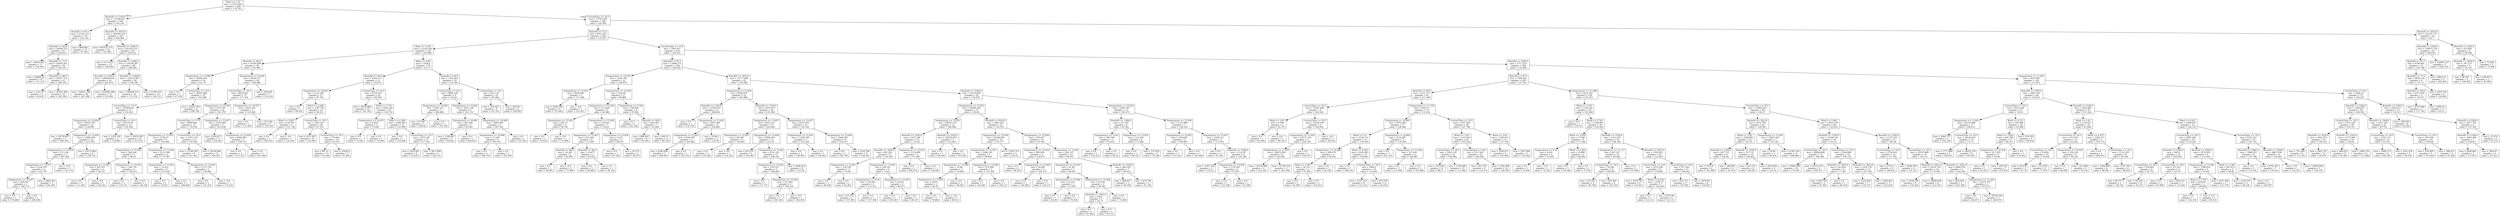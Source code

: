 digraph Tree {
node [shape=box] ;
0 [label="Wind <= 1.25\nmse = 57033.852\nsamples = 828\nvalue = 179.743"] ;
1 [label="RouteID <= 1550.0\nmse = 172508.451\nsamples = 184\nvalue = 310.216"] ;
0 -> 1 [labeldistance=2.5, labelangle=45, headlabel="True"] ;
2 [label="RouteID <= 87.5\nmse = 37161.553\nsamples = 79\nvalue = 232.134"] ;
1 -> 2 ;
3 [label="RouteID <= 60.0\nmse = 39248.723\nsamples = 67\nvalue = 258.055"] ;
2 -> 3 ;
4 [label="mse = 16634.445\nsamples = 17\nvalue = 154.569"] ;
3 -> 4 ;
5 [label="RouteID <= 72.5\nmse = 42058.341\nsamples = 50\nvalue = 293.241"] ;
3 -> 5 ;
6 [label="mse = 28468.24\nsamples = 25\nvalue = 317.123"] ;
5 -> 6 ;
7 [label="RouteID <= 80.0\nmse = 54507.723\nsamples = 25\nvalue = 269.359"] ;
5 -> 7 ;
8 [label="mse = 116.327\nsamples = 2\nvalue = 82.647"] ;
7 -> 8 ;
9 [label="mse = 55942.384\nsamples = 23\nvalue = 285.594"] ;
7 -> 9 ;
10 [label="mse = 809.682\nsamples = 12\nvalue = 87.403"] ;
2 -> 10 ;
11 [label="RouteID <= 3015.0\nmse = 266302.339\nsamples = 105\nvalue = 368.964"] ;
1 -> 11 ;
12 [label="mse = 643521.572\nsamples = 24\nvalue = 741.942"] ;
11 -> 12 ;
13 [label="RouteID <= 3030.0\nmse = 101102.253\nsamples = 81\nvalue = 258.452"] ;
11 -> 13 ;
14 [label="mse = 2173.031\nsamples = 13\nvalue = 100.842"] ;
13 -> 14 ;
15 [label="RouteID <= 3180.0\nmse = 114358.287\nsamples = 68\nvalue = 288.584"] ;
13 -> 15 ;
16 [label="RouteID <= 3105.0\nmse = 106606.934\nsamples = 42\nvalue = 263.474"] ;
15 -> 16 ;
17 [label="mse = 62612.198\nsamples = 30\nvalue = 267.286"] ;
16 -> 17 ;
18 [label="mse = 216466.588\nsamples = 12\nvalue = 253.942"] ;
16 -> 18 ;
19 [label="RouteID <= 3300.0\nmse = 124215.847\nsamples = 26\nvalue = 329.146"] ;
15 -> 19 ;
20 [label="mse = 188448.515\nsamples = 16\nvalue = 373.159"] ;
19 -> 20 ;
21 [label="mse = 13385.031\nsamples = 10\nvalue = 258.725"] ;
19 -> 21 ;
22 [label="CurrentTime <= 20.5\nmse = 17787.695\nsamples = 644\nvalue = 142.465"] ;
0 -> 22 [labeldistance=2.5, labelangle=-45, headlabel="False"] ;
23 [label="RouteID <= 72.5\nmse = 8971.623\nsamples = 620\nvalue = 135.527"] ;
22 -> 23 ;
24 [label="Wind <= 3.197\nmse = 12224.282\nsamples = 150\nvalue = 163.604"] ;
23 -> 24 ;
25 [label="RouteID <= 60.0\nmse = 16359.408\nsamples = 80\nvalue = 191.984"] ;
24 -> 25 ;
26 [label="Temperature <= 11.099\nmse = 24494.442\nsamples = 36\nvalue = 221.19"] ;
25 -> 26 ;
27 [label="mse = 0.0\nsamples = 1\nvalue = 67.228"] ;
26 -> 27 ;
28 [label="CurrentTime <= 19.5\nmse = 24497.668\nsamples = 35\nvalue = 225.589"] ;
26 -> 28 ;
29 [label="CurrentTime <= 13.0\nmse = 25598.634\nsamples = 31\nvalue = 216.402"] ;
28 -> 29 ;
30 [label="Temperature <= 15.656\nmse = 14934.795\nsamples = 16\nvalue = 236.087"] ;
29 -> 30 ;
31 [label="mse = 18176.607\nsamples = 2\nvalue = 296.238"] ;
30 -> 31 ;
32 [label="Temperature <= 15.659\nmse = 13880.959\nsamples = 14\nvalue = 227.493"] ;
30 -> 32 ;
33 [label="Temperature <= 15.658\nmse = 3713.56\nsamples = 5\nvalue = 207.264"] ;
32 -> 33 ;
34 [label="Temperature <= 15.657\nmse = 2536.051\nsamples = 4\nvalue = 227.787"] ;
33 -> 34 ;
35 [label="Temperature <= 15.657\nmse = 209.819\nsamples = 2\nvalue = 194.173"] ;
34 -> 35 ;
36 [label="mse = 0.0\nsamples = 1\nvalue = 179.688"] ;
35 -> 36 ;
37 [label="mse = 0.0\nsamples = 1\nvalue = 208.658"] ;
35 -> 37 ;
38 [label="mse = 2602.452\nsamples = 2\nvalue = 261.401"] ;
34 -> 38 ;
39 [label="mse = -0.0\nsamples = 1\nvalue = 125.174"] ;
33 -> 39 ;
40 [label="mse = 19175.862\nsamples = 9\nvalue = 238.732"] ;
32 -> 40 ;
41 [label="CurrentTime <= 18.5\nmse = 36119.18\nsamples = 15\nvalue = 195.404"] ;
29 -> 41 ;
42 [label="mse = 1203.158\nsamples = 5\nvalue = 130.863"] ;
41 -> 42 ;
43 [label="mse = 50452.997\nsamples = 10\nvalue = 227.675"] ;
41 -> 43 ;
44 [label="mse = 10241.563\nsamples = 4\nvalue = 296.789"] ;
28 -> 44 ;
45 [label="Temperature <= 15.659\nmse = 8434.572\nsamples = 44\nvalue = 168.088"] ;
25 -> 45 ;
46 [label="CurrentTime <= 19.5\nmse = 8918.921\nsamples = 37\nvalue = 177.334"] ;
45 -> 46 ;
47 [label="Temperature <= 15.656\nmse = 9173.38\nsamples = 32\nvalue = 185.379"] ;
46 -> 47 ;
48 [label="CurrentTime <= 13.0\nmse = 9909.893\nsamples = 27\nvalue = 178.238"] ;
47 -> 48 ;
49 [label="Temperature <= 15.653\nmse = 2728.27\nsamples = 8\nvalue = 136.908"] ;
48 -> 49 ;
50 [label="Temperature <= 15.652\nmse = 364.026\nsamples = 4\nvalue = 98.43"] ;
49 -> 50 ;
51 [label="Temperature <= 15.651\nmse = 447.957\nsamples = 2\nvalue = 90.327"] ;
50 -> 51 ;
52 [label="mse = 0.0\nsamples = 1\nvalue = 111.492"] ;
51 -> 52 ;
53 [label="mse = -0.0\nsamples = 1\nvalue = 69.162"] ;
51 -> 53 ;
54 [label="Temperature <= 15.652\nmse = 148.776\nsamples = 2\nvalue = 106.533"] ;
50 -> 54 ;
55 [label="mse = 0.0\nsamples = 1\nvalue = 118.731"] ;
54 -> 55 ;
56 [label="mse = 0.0\nsamples = 1\nvalue = 94.336"] ;
54 -> 56 ;
57 [label="Temperature <= 15.654\nmse = 2131.386\nsamples = 4\nvalue = 175.387"] ;
49 -> 57 ;
58 [label="Temperature <= 15.653\nmse = 33.422\nsamples = 2\nvalue = 213.829"] ;
57 -> 58 ;
59 [label="mse = 0.0\nsamples = 1\nvalue = 219.61"] ;
58 -> 59 ;
60 [label="mse = 0.0\nsamples = 1\nvalue = 208.048"] ;
58 -> 60 ;
61 [label="Temperature <= 15.655\nmse = 1273.718\nsamples = 2\nvalue = 136.944"] ;
57 -> 61 ;
62 [label="mse = 0.0\nsamples = 1\nvalue = 101.255"] ;
61 -> 62 ;
63 [label="mse = -0.0\nsamples = 1\nvalue = 172.633"] ;
61 -> 63 ;
64 [label="CurrentTime <= 18.5\nmse = 11911.671\nsamples = 19\nvalue = 195.641"] ;
48 -> 64 ;
65 [label="mse = 13790.581\nsamples = 8\nvalue = 211.362"] ;
64 -> 65 ;
66 [label="mse = 10234.699\nsamples = 11\nvalue = 184.207"] ;
64 -> 66 ;
67 [label="Temperature <= 15.657\nmse = 3434.066\nsamples = 5\nvalue = 223.938"] ;
47 -> 67 ;
68 [label="mse = 654.817\nsamples = 3\nvalue = 252.98"] ;
67 -> 68 ;
69 [label="Temperature <= 15.658\nmse = 4440.087\nsamples = 2\nvalue = 180.375"] ;
67 -> 69 ;
70 [label="mse = 0.0\nsamples = 1\nvalue = 113.741"] ;
69 -> 70 ;
71 [label="mse = 0.0\nsamples = 1\nvalue = 247.009"] ;
69 -> 71 ;
72 [label="Temperature <= 10.977\nmse = 4225.363\nsamples = 5\nvalue = 125.848"] ;
46 -> 72 ;
73 [label="mse = 0.0\nsamples = 1\nvalue = 111.008"] ;
72 -> 73 ;
74 [label="mse = 5212.88\nsamples = 4\nvalue = 129.558"] ;
72 -> 74 ;
75 [label="mse = 3034.09\nsamples = 7\nvalue = 119.216"] ;
45 -> 75 ;
76 [label="Wind <= 4.85\nmse = 5526.0\nsamples = 70\nvalue = 131.17"] ;
24 -> 76 ;
77 [label="RouteID <= 60.0\nmse = 4544.137\nsamples = 51\nvalue = 122.071"] ;
76 -> 77 ;
78 [label="Temperature <= 10.823\nmse = 1351.002\nsamples = 27\nvalue = 97.783"] ;
77 -> 78 ;
79 [label="mse = 0.0\nsamples = 1\nvalue = 60.618"] ;
78 -> 79 ;
80 [label="Wind <= 4.268\nmse = 1347.795\nsamples = 26\nvalue = 99.212"] ;
78 -> 80 ;
81 [label="Wind <= 3.855\nmse = 156.702\nsamples = 2\nvalue = 121.738"] ;
80 -> 81 ;
82 [label="mse = 0.0\nsamples = 1\nvalue = 109.219"] ;
81 -> 82 ;
83 [label="mse = -0.0\nsamples = 1\nvalue = 134.256"] ;
81 -> 83 ;
84 [label="CurrentTime <= 18.5\nmse = 1401.247\nsamples = 24\nvalue = 97.335"] ;
80 -> 84 ;
85 [label="mse = 2211.907\nsamples = 10\nvalue = 103.859"] ;
84 -> 85 ;
86 [label="CurrentTime <= 19.5\nmse = 770.092\nsamples = 14\nvalue = 92.675"] ;
84 -> 86 ;
87 [label="mse = 901.51\nsamples = 11\nvalue = 91.364"] ;
86 -> 87 ;
88 [label="mse = 258.812\nsamples = 3\nvalue = 97.483"] ;
86 -> 88 ;
89 [label="CurrentTime <= 18.5\nmse = 6726.162\nsamples = 24\nvalue = 149.395"] ;
77 -> 89 ;
90 [label="mse = 9539.088\nsamples = 10\nvalue = 192.345"] ;
89 -> 90 ;
91 [label="Wind <= 3.721\nmse = 2458.126\nsamples = 14\nvalue = 118.716"] ;
89 -> 91 ;
92 [label="Temperature <= 10.675\nmse = 0.959\nsamples = 2\nvalue = 75.024"] ;
91 -> 92 ;
93 [label="mse = 0.0\nsamples = 1\nvalue = 74.045"] ;
92 -> 93 ;
94 [label="mse = 0.0\nsamples = 1\nvalue = 76.004"] ;
92 -> 94 ;
95 [label="Wind <= 4.268\nmse = 2496.462\nsamples = 12\nvalue = 125.998"] ;
91 -> 95 ;
96 [label="mse = 0.0\nsamples = 1\nvalue = 218.469"] ;
95 -> 96 ;
97 [label="CurrentTime <= 19.5\nmse = 1875.397\nsamples = 11\nvalue = 117.592"] ;
95 -> 97 ;
98 [label="mse = 1422.941\nsamples = 8\nvalue = 114.915"] ;
97 -> 98 ;
99 [label="mse = 3011.868\nsamples = 3\nvalue = 124.731"] ;
97 -> 99 ;
100 [label="RouteID <= 60.0\nmse = 7342.691\nsamples = 19\nvalue = 155.595"] ;
76 -> 100 ;
101 [label="CurrentTime <= 19.5\nmse = 8984.166\nsamples = 9\nvalue = 210.81"] ;
100 -> 101 ;
102 [label="Temperature <= 10.905\nmse = 3087.211\nsamples = 3\nvalue = 269.808"] ;
101 -> 102 ;
103 [label="mse = 41.547\nsamples = 2\nvalue = 308.92"] ;
102 -> 103 ;
104 [label="mse = 0.0\nsamples = 1\nvalue = 191.583"] ;
102 -> 104 ;
105 [label="Temperature <= 10.902\nmse = 9322.128\nsamples = 6\nvalue = 181.312"] ;
101 -> 105 ;
106 [label="Temperature <= 10.901\nmse = 867.946\nsamples = 3\nvalue = 95.061"] ;
105 -> 106 ;
107 [label="mse = 1248.967\nsamples = 2\nvalue = 99.262"] ;
106 -> 107 ;
108 [label="mse = 0.0\nsamples = 1\nvalue = 86.658"] ;
106 -> 108 ;
109 [label="Temperature <= 10.909\nmse = 2897.903\nsamples = 3\nvalue = 267.562"] ;
105 -> 109 ;
110 [label="Temperature <= 10.906\nmse = 17.248\nsamples = 2\nvalue = 305.552"] ;
109 -> 110 ;
111 [label="mse = 0.0\nsamples = 1\nvalue = 309.705"] ;
110 -> 111 ;
112 [label="mse = 0.0\nsamples = 1\nvalue = 301.399"] ;
110 -> 112 ;
113 [label="mse = 0.0\nsamples = 1\nvalue = 191.583"] ;
109 -> 113 ;
114 [label="CurrentTime <= 19.5\nmse = 652.118\nsamples = 10\nvalue = 105.902"] ;
100 -> 114 ;
115 [label="mse = 554.503\nsamples = 4\nvalue = 101.241"] ;
114 -> 115 ;
116 [label="mse = 693.06\nsamples = 6\nvalue = 109.009"] ;
114 -> 116 ;
117 [label="CurrentTime <= 13.0\nmse = 7601.657\nsamples = 470\nvalue = 126.567"] ;
23 -> 117 ;
118 [label="RouteID <= 87.5\nmse = 13608.275\nsamples = 104\nvalue = 148.629"] ;
117 -> 118 ;
119 [label="Temperature <= 15.653\nmse = 3526.769\nsamples = 22\nvalue = 108.974"] ;
118 -> 119 ;
120 [label="Temperature <= 15.651\nmse = 8264.843\nsamples = 5\nvalue = 173.589"] ;
119 -> 120 ;
121 [label="mse = 8346.106\nsamples = 4\nvalue = 153.664"] ;
120 -> 121 ;
122 [label="mse = -0.0\nsamples = 1\nvalue = 253.287"] ;
120 -> 122 ;
123 [label="Temperature <= 15.659\nmse = 544.09\nsamples = 17\nvalue = 89.969"] ;
119 -> 123 ;
124 [label="Temperature <= 15.656\nmse = 213.828\nsamples = 9\nvalue = 82.986"] ;
123 -> 124 ;
125 [label="Temperature <= 15.654\nmse = 328.73\nsamples = 2\nvalue = 94.765"] ;
124 -> 125 ;
126 [label="mse = 0.0\nsamples = 1\nvalue = 76.634"] ;
125 -> 126 ;
127 [label="mse = -0.0\nsamples = 1\nvalue = 112.896"] ;
125 -> 127 ;
128 [label="Temperature <= 15.658\nmse = 130.033\nsamples = 7\nvalue = 79.621"] ;
124 -> 128 ;
129 [label="Temperature <= 15.657\nmse = 124.364\nsamples = 4\nvalue = 73.309"] ;
128 -> 129 ;
130 [label="RouteID <= 80.0\nmse = 50.363\nsamples = 2\nvalue = 82.996"] ;
129 -> 130 ;
131 [label="mse = 0.0\nsamples = 1\nvalue = 90.093"] ;
130 -> 131 ;
132 [label="mse = -0.0\nsamples = 1\nvalue = 75.899"] ;
130 -> 132 ;
133 [label="RouteID <= 80.0\nmse = 10.677\nsamples = 2\nvalue = 63.621"] ;
129 -> 133 ;
134 [label="mse = 0.0\nsamples = 1\nvalue = 66.889"] ;
133 -> 134 ;
135 [label="mse = 0.0\nsamples = 1\nvalue = 60.354"] ;
133 -> 135 ;
136 [label="Temperature <= 15.659\nmse = 13.63\nsamples = 3\nvalue = 88.037"] ;
128 -> 136 ;
137 [label="mse = 0.0\nsamples = 1\nvalue = 87.562"] ;
136 -> 137 ;
138 [label="mse = 20.275\nsamples = 2\nvalue = 88.275"] ;
136 -> 138 ;
139 [label="Temperature <= 15.66\nmse = 799.056\nsamples = 8\nvalue = 97.826"] ;
123 -> 139 ;
140 [label="mse = 0.0\nsamples = 1\nvalue = 141.348"] ;
139 -> 140 ;
141 [label="RouteID <= 80.0\nmse = 603.943\nsamples = 7\nvalue = 91.608"] ;
139 -> 141 ;
142 [label="mse = 688.442\nsamples = 4\nvalue = 92.395"] ;
141 -> 142 ;
143 [label="mse = 489.35\nsamples = 3\nvalue = 90.559"] ;
141 -> 143 ;
144 [label="RouteID <= 3015.0\nmse = 15777.988\nsamples = 82\nvalue = 159.268"] ;
118 -> 144 ;
145 [label="Temperature <= 15.654\nmse = 8928.974\nsamples = 32\nvalue = 203.469"] ;
144 -> 145 ;
146 [label="RouteID <= 1550.0\nmse = 12740.014\nsamples = 6\nvalue = 298.694"] ;
145 -> 146 ;
147 [label="mse = 0.0\nsamples = 1\nvalue = 518.738"] ;
146 -> 147 ;
148 [label="Temperature <= 15.653\nmse = 3667.364\nsamples = 5\nvalue = 254.685"] ;
146 -> 148 ;
149 [label="Temperature <= 15.651\nmse = 4109.297\nsamples = 3\nvalue = 265.862"] ;
148 -> 149 ;
150 [label="mse = 6160.446\nsamples = 2\nvalue = 266.943"] ;
149 -> 150 ;
151 [label="mse = 0.0\nsamples = 1\nvalue = 263.702"] ;
149 -> 151 ;
152 [label="mse = 2536.0\nsamples = 2\nvalue = 237.92"] ;
148 -> 152 ;
153 [label="RouteID <= 1550.0\nmse = 5474.019\nsamples = 26\nvalue = 181.494"] ;
145 -> 153 ;
154 [label="Temperature <= 15.657\nmse = 3853.211\nsamples = 15\nvalue = 203.046"] ;
153 -> 154 ;
155 [label="Temperature <= 15.657\nmse = 89.395\nsamples = 2\nvalue = 143.807"] ;
154 -> 155 ;
156 [label="mse = 0.0\nsamples = 1\nvalue = 153.262"] ;
155 -> 156 ;
157 [label="mse = -0.0\nsamples = 1\nvalue = 134.352"] ;
155 -> 157 ;
158 [label="Temperature <= 15.658\nmse = 3809.305\nsamples = 13\nvalue = 212.16"] ;
154 -> 158 ;
159 [label="mse = 615.533\nsamples = 2\nvalue = 245.487"] ;
158 -> 159 ;
160 [label="Temperature <= 15.66\nmse = 4151.332\nsamples = 11\nvalue = 206.101"] ;
158 -> 160 ;
161 [label="Temperature <= 15.659\nmse = 195.107\nsamples = 3\nvalue = 186.689"] ;
160 -> 161 ;
162 [label="mse = 0.0\nsamples = 1\nvalue = 171.777"] ;
161 -> 162 ;
163 [label="Temperature <= 15.659\nmse = 125.882\nsamples = 2\nvalue = 194.145"] ;
161 -> 163 ;
164 [label="mse = 0.0\nsamples = 1\nvalue = 205.365"] ;
163 -> 164 ;
165 [label="mse = -0.0\nsamples = 1\nvalue = 182.925"] ;
163 -> 165 ;
166 [label="mse = 5440.619\nsamples = 8\nvalue = 213.38"] ;
160 -> 166 ;
167 [label="Temperature <= 15.657\nmse = 6187.029\nsamples = 11\nvalue = 152.104"] ;
153 -> 167 ;
168 [label="Temperature <= 15.655\nmse = 11285.491\nsamples = 2\nvalue = 233.228"] ;
167 -> 168 ;
169 [label="mse = 0.0\nsamples = 1\nvalue = 126.995"] ;
168 -> 169 ;
170 [label="mse = 0.0\nsamples = 1\nvalue = 339.461"] ;
168 -> 170 ;
171 [label="Temperature <= 15.659\nmse = 3266.582\nsamples = 9\nvalue = 134.077"] ;
167 -> 171 ;
172 [label="mse = 0.0\nsamples = 1\nvalue = 100.759"] ;
171 -> 172 ;
173 [label="mse = 3518.799\nsamples = 8\nvalue = 138.241"] ;
171 -> 173 ;
174 [label="RouteID <= 3180.0\nmse = 18110.699\nsamples = 50\nvalue = 130.979"] ;
144 -> 174 ;
175 [label="Temperature <= 15.653\nmse = 23496.259\nsamples = 37\nvalue = 139.94"] ;
174 -> 175 ;
176 [label="Temperature <= 15.653\nmse = 58023.272\nsamples = 12\nvalue = 184.984"] ;
175 -> 176 ;
177 [label="RouteID <= 3105.0\nmse = 1437.256\nsamples = 10\nvalue = 115.39"] ;
176 -> 177 ;
178 [label="RouteID <= 3030.0\nmse = 491.932\nsamples = 8\nvalue = 101.065"] ;
177 -> 178 ;
179 [label="Temperature <= 15.651\nmse = 139.195\nsamples = 2\nvalue = 74.26"] ;
178 -> 179 ;
180 [label="mse = 0.0\nsamples = 1\nvalue = 86.058"] ;
179 -> 180 ;
181 [label="mse = 0.0\nsamples = 1\nvalue = 62.462"] ;
179 -> 181 ;
182 [label="Temperature <= 15.652\nmse = 290.161\nsamples = 6\nvalue = 110.0"] ;
178 -> 182 ;
183 [label="Temperature <= 15.65\nmse = 338.801\nsamples = 4\nvalue = 115.212"] ;
182 -> 183 ;
184 [label="mse = 237.472\nsamples = 3\nvalue = 107.893"] ;
183 -> 184 ;
185 [label="mse = 0.0\nsamples = 1\nvalue = 137.168"] ;
183 -> 185 ;
186 [label="Temperature <= 15.652\nmse = 29.921\nsamples = 2\nvalue = 99.577"] ;
182 -> 186 ;
187 [label="mse = 0.0\nsamples = 1\nvalue = 105.047"] ;
186 -> 187 ;
188 [label="mse = 0.0\nsamples = 1\nvalue = 94.107"] ;
186 -> 188 ;
189 [label="Temperature <= 15.652\nmse = 1114.808\nsamples = 2\nvalue = 172.687"] ;
177 -> 189 ;
190 [label="mse = 0.0\nsamples = 1\nvalue = 206.076"] ;
189 -> 190 ;
191 [label="mse = 0.0\nsamples = 1\nvalue = 139.298"] ;
189 -> 191 ;
192 [label="RouteID <= 3105.0\nmse = 195652.812\nsamples = 2\nvalue = 532.955"] ;
176 -> 192 ;
193 [label="mse = 0.0\nsamples = 1\nvalue = 90.628"] ;
192 -> 193 ;
194 [label="mse = 0.0\nsamples = 1\nvalue = 975.281"] ;
192 -> 194 ;
195 [label="RouteID <= 3030.0\nmse = 5481.914\nsamples = 25\nvalue = 118.319"] ;
175 -> 195 ;
196 [label="Temperature <= 15.659\nmse = 10248.005\nsamples = 10\nvalue = 155.177"] ;
195 -> 196 ;
197 [label="Temperature <= 15.657\nmse = 1096.185\nsamples = 5\nvalue = 99.804"] ;
196 -> 197 ;
198 [label="Temperature <= 15.656\nmse = 76.48\nsamples = 3\nvalue = 78.804"] ;
197 -> 198 ;
199 [label="Temperature <= 15.655\nmse = 28.65\nsamples = 2\nvalue = 84.16"] ;
198 -> 199 ;
200 [label="mse = 0.0\nsamples = 1\nvalue = 78.808"] ;
199 -> 200 ;
201 [label="mse = -0.0\nsamples = 1\nvalue = 89.513"] ;
199 -> 201 ;
202 [label="mse = -0.0\nsamples = 1\nvalue = 68.091"] ;
198 -> 202 ;
203 [label="Temperature <= 15.658\nmse = 972.009\nsamples = 2\nvalue = 131.304"] ;
197 -> 203 ;
204 [label="mse = 0.0\nsamples = 1\nvalue = 162.481"] ;
203 -> 204 ;
205 [label="mse = 0.0\nsamples = 1\nvalue = 100.127"] ;
203 -> 205 ;
206 [label="mse = 13267.471\nsamples = 5\nvalue = 210.55"] ;
196 -> 206 ;
207 [label="Temperature <= 15.656\nmse = 795.027\nsamples = 15\nvalue = 93.746"] ;
195 -> 207 ;
208 [label="Temperature <= 15.654\nmse = 485.956\nsamples = 3\nvalue = 129.071"] ;
207 -> 208 ;
209 [label="mse = 0.0\nsamples = 1\nvalue = 98.459"] ;
208 -> 209 ;
210 [label="Temperature <= 15.655\nmse = 26.081\nsamples = 2\nvalue = 144.378"] ;
208 -> 210 ;
211 [label="mse = 0.0\nsamples = 1\nvalue = 149.485"] ;
210 -> 211 ;
212 [label="mse = -0.0\nsamples = 1\nvalue = 139.271"] ;
210 -> 212 ;
213 [label="Temperature <= 15.66\nmse = 482.337\nsamples = 12\nvalue = 84.915"] ;
207 -> 213 ;
214 [label="Temperature <= 15.657\nmse = 41.88\nsamples = 5\nvalue = 68.831"] ;
213 -> 214 ;
215 [label="Temperature <= 15.656\nmse = 42.423\nsamples = 2\nvalue = 72.503"] ;
214 -> 215 ;
216 [label="mse = 0.0\nsamples = 1\nvalue = 65.99"] ;
215 -> 216 ;
217 [label="mse = 0.0\nsamples = 1\nvalue = 79.016"] ;
215 -> 217 ;
218 [label="Temperature <= 15.658\nmse = 26.536\nsamples = 3\nvalue = 66.383"] ;
214 -> 218 ;
219 [label="RouteID <= 3105.0\nmse = 0.642\nsamples = 2\nvalue = 62.77"] ;
218 -> 219 ;
220 [label="mse = 0.0\nsamples = 1\nvalue = 61.969"] ;
219 -> 220 ;
221 [label="mse = 0.0\nsamples = 1\nvalue = 63.571"] ;
219 -> 221 ;
222 [label="mse = 0.0\nsamples = 1\nvalue = 73.609"] ;
218 -> 222 ;
223 [label="RouteID <= 3105.0\nmse = 480.183\nsamples = 7\nvalue = 96.403"] ;
213 -> 223 ;
224 [label="mse = 488.837\nsamples = 2\nvalue = 94.548"] ;
223 -> 224 ;
225 [label="mse = 474.794\nsamples = 5\nvalue = 97.146"] ;
223 -> 225 ;
226 [label="Temperature <= 15.654\nmse = 1903.597\nsamples = 13\nvalue = 105.475"] ;
174 -> 226 ;
227 [label="RouteID <= 3300.0\nmse = 337.297\nsamples = 6\nvalue = 81.262"] ;
226 -> 227 ;
228 [label="Temperature <= 15.65\nmse = 580.769\nsamples = 2\nvalue = 92.419"] ;
227 -> 228 ;
229 [label="mse = 0.0\nsamples = 1\nvalue = 116.518"] ;
228 -> 229 ;
230 [label="mse = 0.0\nsamples = 1\nvalue = 68.32"] ;
228 -> 230 ;
231 [label="Temperature <= 15.652\nmse = 122.205\nsamples = 4\nvalue = 75.684"] ;
227 -> 231 ;
232 [label="mse = 0.0\nsamples = 1\nvalue = 68.141"] ;
231 -> 232 ;
233 [label="mse = 137.654\nsamples = 3\nvalue = 78.198"] ;
231 -> 233 ;
234 [label="Temperature <= 15.656\nmse = 2312.896\nsamples = 7\nvalue = 126.229"] ;
226 -> 234 ;
235 [label="Temperature <= 15.655\nmse = 536.828\nsamples = 2\nvalue = 160.695"] ;
234 -> 235 ;
236 [label="mse = 0.0\nsamples = 1\nvalue = 137.525"] ;
235 -> 236 ;
237 [label="mse = 0.0\nsamples = 1\nvalue = 183.864"] ;
235 -> 237 ;
238 [label="Temperature <= 15.657\nmse = 2358.121\nsamples = 5\nvalue = 112.443"] ;
234 -> 238 ;
239 [label="mse = 0.0\nsamples = 1\nvalue = 61.381"] ;
238 -> 239 ;
240 [label="RouteID <= 3300.0\nmse = 2132.87\nsamples = 4\nvalue = 125.208"] ;
238 -> 240 ;
241 [label="mse = 1597.334\nsamples = 2\nvalue = 152.52"] ;
240 -> 241 ;
242 [label="Temperature <= 15.659\nmse = 1176.567\nsamples = 2\nvalue = 97.897"] ;
240 -> 242 ;
243 [label="mse = 0.0\nsamples = 1\nvalue = 132.198"] ;
242 -> 243 ;
244 [label="mse = 0.0\nsamples = 1\nvalue = 63.596"] ;
242 -> 244 ;
245 [label="RouteID <= 3030.0\nmse = 5717.252\nsamples = 366\nvalue = 120.298"] ;
117 -> 245 ;
246 [label="RouteID <= 87.5\nmse = 7009.442\nsamples = 205\nvalue = 127.102"] ;
245 -> 246 ;
247 [label="RouteID <= 80.0\nmse = 3471.173\nsamples = 81\nvalue = 117.564"] ;
246 -> 247 ;
248 [label="CurrentTime <= 18.5\nmse = 15287.866\nsamples = 8\nvalue = 162.548"] ;
247 -> 248 ;
249 [label="Wind <= 3.05\nmse = 8.586\nsamples = 2\nvalue = 65.375"] ;
248 -> 249 ;
250 [label="mse = 0.0\nsamples = 1\nvalue = 62.444"] ;
249 -> 250 ;
251 [label="mse = -0.0\nsamples = 1\nvalue = 68.305"] ;
249 -> 251 ;
252 [label="CurrentTime <= 19.5\nmse = 16184.199\nsamples = 6\nvalue = 194.939"] ;
248 -> 252 ;
253 [label="Temperature <= 11.955\nmse = 15575.319\nsamples = 5\nvalue = 220.256"] ;
252 -> 253 ;
254 [label="Temperature <= 11.405\nmse = 18672.204\nsamples = 4\nvalue = 232.881"] ;
253 -> 254 ;
255 [label="mse = 25376.996\nsamples = 2\nvalue = 222.365"] ;
254 -> 255 ;
256 [label="mse = 11746.224\nsamples = 2\nvalue = 243.398"] ;
254 -> 256 ;
257 [label="mse = 0.0\nsamples = 1\nvalue = 169.757"] ;
253 -> 257 ;
258 [label="mse = -0.0\nsamples = 1\nvalue = 68.354"] ;
252 -> 258 ;
259 [label="Temperature <= 11.528\nmse = 1930.13\nsamples = 73\nvalue = 112.634"] ;
247 -> 259 ;
260 [label="Temperature <= 10.901\nmse = 3975.485\nsamples = 17\nvalue = 128.666"] ;
259 -> 260 ;
261 [label="Wind <= 3.4\nmse = 3730.172\nsamples = 14\nvalue = 118.016"] ;
260 -> 261 ;
262 [label="Temperature <= 10.298\nmse = 296.479\nsamples = 3\nvalue = 85.651"] ;
261 -> 262 ;
263 [label="Wind <= 2.587\nmse = 30.331\nsamples = 2\nvalue = 97.404"] ;
262 -> 263 ;
264 [label="mse = 0.0\nsamples = 1\nvalue = 91.897"] ;
263 -> 264 ;
265 [label="mse = 0.0\nsamples = 1\nvalue = 102.912"] ;
263 -> 265 ;
266 [label="mse = 0.0\nsamples = 1\nvalue = 62.146"] ;
262 -> 266 ;
267 [label="Wind <= 4.303\nmse = 4303.043\nsamples = 11\nvalue = 126.843"] ;
261 -> 267 ;
268 [label="mse = 0.0\nsamples = 1\nvalue = 288.352"] ;
267 -> 268 ;
269 [label="CurrentTime <= 19.5\nmse = 1864.0\nsamples = 10\nvalue = 110.692"] ;
267 -> 269 ;
270 [label="mse = 2137.327\nsamples = 6\nvalue = 123.143"] ;
269 -> 270 ;
271 [label="mse = 872.678\nsamples = 4\nvalue = 92.016"] ;
269 -> 271 ;
272 [label="Temperature <= 10.904\nmse = 2120.897\nsamples = 3\nvalue = 178.366"] ;
260 -> 272 ;
273 [label="mse = 0.0\nsamples = 1\nvalue = 241.124"] ;
272 -> 273 ;
274 [label="Temperature <= 11.026\nmse = 227.442\nsamples = 2\nvalue = 146.987"] ;
272 -> 274 ;
275 [label="mse = 0.0\nsamples = 1\nvalue = 131.906"] ;
274 -> 275 ;
276 [label="mse = 0.0\nsamples = 1\nvalue = 162.068"] ;
274 -> 276 ;
277 [label="CurrentTime <= 19.5\nmse = 1207.509\nsamples = 56\nvalue = 107.768"] ;
259 -> 277 ;
278 [label="Wind <= 3.05\nmse = 1143.203\nsamples = 45\nvalue = 105.326"] ;
277 -> 278 ;
279 [label="CurrentTime <= 18.5\nmse = 1063.129\nsamples = 22\nvalue = 106.404"] ;
278 -> 279 ;
280 [label="mse = 756.928\nsamples = 9\nvalue = 98.37"] ;
279 -> 280 ;
281 [label="mse = 1199.486\nsamples = 13\nvalue = 111.966"] ;
279 -> 281 ;
282 [label="CurrentTime <= 18.5\nmse = 1217.621\nsamples = 23\nvalue = 104.296"] ;
278 -> 282 ;
283 [label="mse = 652.787\nsamples = 9\nvalue = 110.112"] ;
282 -> 283 ;
284 [label="mse = 1544.999\nsamples = 14\nvalue = 100.556"] ;
282 -> 284 ;
285 [label="Wind <= 3.05\nmse = 1346.473\nsamples = 11\nvalue = 117.754"] ;
277 -> 285 ;
286 [label="mse = 1059.471\nsamples = 6\nvalue = 105.098"] ;
285 -> 286 ;
287 [label="mse = 1267.994\nsamples = 5\nvalue = 132.942"] ;
285 -> 287 ;
288 [label="Temperature <= 11.496\nmse = 9222.483\nsamples = 124\nvalue = 133.333"] ;
246 -> 288 ;
289 [label="Wind <= 1.672\nmse = 1332.241\nsamples = 35\nvalue = 105.268"] ;
288 -> 289 ;
290 [label="mse = 0.0\nsamples = 1\nvalue = 154.18"] ;
289 -> 290 ;
291 [label="Wind <= 3.783\nmse = 1298.991\nsamples = 34\nvalue = 103.829"] ;
289 -> 291 ;
292 [label="Wind <= 2.914\nmse = 17.046\nsamples = 4\nvalue = 71.448"] ;
291 -> 292 ;
293 [label="Temperature <= 9.34\nmse = 0.022\nsamples = 2\nvalue = 74.205"] ;
292 -> 293 ;
294 [label="mse = 0.0\nsamples = 1\nvalue = 74.056"] ;
293 -> 294 ;
295 [label="mse = -0.0\nsamples = 1\nvalue = 74.355"] ;
293 -> 295 ;
296 [label="Wind <= 3.463\nmse = 18.869\nsamples = 2\nvalue = 68.691"] ;
292 -> 296 ;
297 [label="mse = 0.0\nsamples = 1\nvalue = 64.348"] ;
296 -> 297 ;
298 [label="mse = 0.0\nsamples = 1\nvalue = 73.035"] ;
296 -> 298 ;
299 [label="RouteID <= 1550.0\nmse = 1311.475\nsamples = 30\nvalue = 108.146"] ;
291 -> 299 ;
300 [label="Temperature <= 11.117\nmse = 647.237\nsamples = 10\nvalue = 99.206"] ;
299 -> 300 ;
301 [label="CurrentTime <= 19.5\nmse = 702.66\nsamples = 9\nvalue = 100.491"] ;
300 -> 301 ;
302 [label="mse = 512.617\nsamples = 5\nvalue = 96.799"] ;
301 -> 302 ;
303 [label="mse = 901.887\nsamples = 4\nvalue = 105.105"] ;
301 -> 303 ;
304 [label="mse = 0.0\nsamples = 1\nvalue = 87.648"] ;
300 -> 304 ;
305 [label="RouteID <= 3015.0\nmse = 1583.652\nsamples = 20\nvalue = 112.616"] ;
299 -> 305 ;
306 [label="CurrentTime <= 19.5\nmse = 2233.594\nsamples = 9\nvalue = 119.698"] ;
305 -> 306 ;
307 [label="mse = 2359.792\nsamples = 4\nvalue = 115.627"] ;
306 -> 307 ;
308 [label="Wind <= 4.518\nmse = 2108.77\nsamples = 5\nvalue = 122.955"] ;
306 -> 308 ;
309 [label="mse = 0.0\nsamples = 1\nvalue = 122.33"] ;
308 -> 309 ;
310 [label="mse = 2635.84\nsamples = 4\nvalue = 123.111"] ;
308 -> 310 ;
311 [label="CurrentTime <= 19.5\nmse = 977.283\nsamples = 11\nvalue = 106.823"] ;
305 -> 311 ;
312 [label="mse = 852.713\nsamples = 5\nvalue = 107.981"] ;
311 -> 312 ;
313 [label="mse = 1079.04\nsamples = 6\nvalue = 105.857"] ;
311 -> 313 ;
314 [label="CurrentTime <= 18.5\nmse = 11893.824\nsamples = 89\nvalue = 144.37"] ;
288 -> 314 ;
315 [label="RouteID <= 3015.0\nmse = 8372.792\nsamples = 29\nvalue = 128.502"] ;
314 -> 315 ;
316 [label="Wind <= 3.05\nmse = 3569.695\nsamples = 22\nvalue = 122.55"] ;
315 -> 316 ;
317 [label="RouteID <= 1550.0\nmse = 6277.18\nsamples = 8\nvalue = 144.82"] ;
316 -> 317 ;
318 [label="mse = 7074.4\nsamples = 6\nvalue = 161.988"] ;
317 -> 318 ;
319 [label="mse = 348.981\nsamples = 2\nvalue = 93.319"] ;
317 -> 319 ;
320 [label="RouteID <= 1550.0\nmse = 1577.21\nsamples = 14\nvalue = 109.825"] ;
316 -> 320 ;
321 [label="mse = 222.133\nsamples = 6\nvalue = 88.897"] ;
320 -> 321 ;
322 [label="mse = 2018.692\nsamples = 8\nvalue = 125.52"] ;
320 -> 322 ;
323 [label="Temperature <= 11.955\nmse = 23007.033\nsamples = 7\nvalue = 147.207"] ;
315 -> 323 ;
324 [label="mse = 19.49\nsamples = 3\nvalue = 64.951"] ;
323 -> 324 ;
325 [label="mse = 31367.245\nsamples = 4\nvalue = 208.899"] ;
323 -> 325 ;
326 [label="Wind <= 2.895\nmse = 13415.143\nsamples = 60\nvalue = 152.039"] ;
314 -> 326 ;
327 [label="RouteID <= 1550.0\nmse = 15549.533\nsamples = 29\nvalue = 143.23"] ;
326 -> 327 ;
328 [label="CurrentTime <= 19.5\nmse = 28048.698\nsamples = 13\nvalue = 196.284"] ;
327 -> 328 ;
329 [label="mse = 15083.009\nsamples = 10\nvalue = 170.295"] ;
328 -> 329 ;
330 [label="mse = 61512.079\nsamples = 3\nvalue = 282.911"] ;
328 -> 330 ;
331 [label="CurrentTime <= 19.5\nmse = 1248.866\nsamples = 16\nvalue = 100.124"] ;
327 -> 331 ;
332 [label="RouteID <= 3015.0\nmse = 541.645\nsamples = 4\nvalue = 77.383"] ;
331 -> 332 ;
333 [label="mse = 669.736\nsamples = 3\nvalue = 81.005"] ;
332 -> 333 ;
334 [label="mse = 0.0\nsamples = 1\nvalue = 66.519"] ;
332 -> 334 ;
335 [label="RouteID <= 3015.0\nmse = 1254.776\nsamples = 12\nvalue = 107.704"] ;
331 -> 335 ;
336 [label="mse = 1222.924\nsamples = 7\nvalue = 110.757"] ;
335 -> 336 ;
337 [label="mse = 1268.045\nsamples = 5\nvalue = 103.429"] ;
335 -> 337 ;
338 [label="RouteID <= 1550.0\nmse = 11277.951\nsamples = 31\nvalue = 160.28"] ;
326 -> 338 ;
339 [label="CurrentTime <= 19.5\nmse = 2754.922\nsamples = 12\nvalue = 111.291"] ;
338 -> 339 ;
340 [label="mse = 2772.6\nsamples = 8\nvalue = 106.241"] ;
339 -> 340 ;
341 [label="mse = 2566.583\nsamples = 4\nvalue = 121.39"] ;
339 -> 341 ;
342 [label="CurrentTime <= 19.5\nmse = 14187.868\nsamples = 19\nvalue = 191.22"] ;
338 -> 342 ;
343 [label="RouteID <= 3015.0\nmse = 15510.705\nsamples = 14\nvalue = 179.389"] ;
342 -> 343 ;
344 [label="mse = 7036.208\nsamples = 8\nvalue = 154.544"] ;
343 -> 344 ;
345 [label="mse = 24889.606\nsamples = 6\nvalue = 212.516"] ;
343 -> 345 ;
346 [label="RouteID <= 3015.0\nmse = 8994.679\nsamples = 5\nvalue = 224.346"] ;
342 -> 346 ;
347 [label="mse = 828.554\nsamples = 2\nvalue = 265.348"] ;
346 -> 347 ;
348 [label="Temperature <= 11.829\nmse = 12570.793\nsamples = 3\nvalue = 197.012"] ;
346 -> 348 ;
349 [label="mse = 0.0\nsamples = 1\nvalue = 182.877"] ;
348 -> 349 ;
350 [label="mse = 18706.349\nsamples = 2\nvalue = 204.079"] ;
348 -> 350 ;
351 [label="Temperature <= 11.955\nmse = 3937.891\nsamples = 161\nvalue = 111.633"] ;
245 -> 351 ;
352 [label="RouteID <= 3105.0\nmse = 5881.743\nsamples = 86\nvalue = 118.031"] ;
351 -> 352 ;
353 [label="CurrentTime <= 19.5\nmse = 9152.208\nsamples = 31\nvalue = 129.4"] ;
352 -> 353 ;
354 [label="Temperature <= 11.405\nmse = 14335.898\nsamples = 17\nvalue = 158.974"] ;
353 -> 354 ;
355 [label="mse = 2064.757\nsamples = 3\nvalue = 102.339"] ;
354 -> 355 ;
356 [label="CurrentTime <= 18.5\nmse = 16130.819\nsamples = 14\nvalue = 171.11"] ;
354 -> 356 ;
357 [label="mse = 1777.868\nsamples = 5\nvalue = 180.857"] ;
356 -> 357 ;
358 [label="mse = 24022.578\nsamples = 9\nvalue = 165.695"] ;
356 -> 358 ;
359 [label="Wind <= 4.721\nmse = 505.998\nsamples = 14\nvalue = 93.488"] ;
353 -> 359 ;
360 [label="Wind <= 3.093\nmse = 465.789\nsamples = 9\nvalue = 90.527"] ;
359 -> 360 ;
361 [label="Temperature <= 10.434\nmse = 417.935\nsamples = 8\nvalue = 93.96"] ;
360 -> 361 ;
362 [label="mse = 0.0\nsamples = 1\nvalue = 83.503"] ;
361 -> 362 ;
363 [label="mse = 459.787\nsamples = 7\nvalue = 95.454"] ;
361 -> 363 ;
364 [label="mse = 0.0\nsamples = 1\nvalue = 63.061"] ;
360 -> 364 ;
365 [label="mse = 534.182\nsamples = 5\nvalue = 98.818"] ;
359 -> 365 ;
366 [label="RouteID <= 3180.0\nmse = 3924.492\nsamples = 55\nvalue = 111.624"] ;
352 -> 366 ;
367 [label="Wind <= 2.83\nmse = 1102.617\nsamples = 23\nvalue = 91.448"] ;
366 -> 367 ;
368 [label="CurrentTime <= 19.5\nmse = 143.974\nsamples = 14\nvalue = 82.625"] ;
367 -> 368 ;
369 [label="CurrentTime <= 18.5\nmse = 93.865\nsamples = 10\nvalue = 79.618"] ;
368 -> 369 ;
370 [label="mse = 65.678\nsamples = 5\nvalue = 81.76"] ;
369 -> 370 ;
371 [label="mse = 112.879\nsamples = 5\nvalue = 77.476"] ;
369 -> 371 ;
372 [label="Temperature <= 10.459\nmse = 190.128\nsamples = 4\nvalue = 90.143"] ;
368 -> 372 ;
373 [label="mse = 0.0\nsamples = 1\nvalue = 80.604"] ;
372 -> 373 ;
374 [label="mse = 213.066\nsamples = 3\nvalue = 93.322"] ;
372 -> 374 ;
375 [label="Wind <= 4.437\nmse = 2284.377\nsamples = 9\nvalue = 105.173"] ;
367 -> 375 ;
376 [label="mse = 0.0\nsamples = 1\nvalue = 206.911"] ;
375 -> 376 ;
377 [label="CurrentTime <= 19.5\nmse = 1114.359\nsamples = 8\nvalue = 92.456"] ;
375 -> 377 ;
378 [label="mse = 1494.864\nsamples = 4\nvalue = 96.093"] ;
377 -> 378 ;
379 [label="mse = 707.397\nsamples = 4\nvalue = 88.818"] ;
377 -> 379 ;
380 [label="Wind <= 4.612\nmse = 5449.851\nsamples = 32\nvalue = 126.125"] ;
366 -> 380 ;
381 [label="CurrentTime <= 19.5\nmse = 2887.081\nsamples = 18\nvalue = 114.295"] ;
380 -> 381 ;
382 [label="RouteID <= 3300.0\nmse = 560.4\nsamples = 10\nvalue = 100.639"] ;
381 -> 382 ;
383 [label="CurrentTime <= 18.5\nmse = 559.665\nsamples = 6\nvalue = 95.751"] ;
382 -> 383 ;
384 [label="mse = 84.575\nsamples = 2\nvalue = 102.54"] ;
383 -> 384 ;
385 [label="mse = 762.641\nsamples = 4\nvalue = 92.357"] ;
383 -> 385 ;
386 [label="CurrentTime <= 18.5\nmse = 471.917\nsamples = 4\nvalue = 107.97"] ;
382 -> 386 ;
387 [label="mse = 0.0\nsamples = 1\nvalue = 87.898"] ;
386 -> 387 ;
388 [label="mse = 450.153\nsamples = 3\nvalue = 114.661"] ;
386 -> 388 ;
389 [label="RouteID <= 3300.0\nmse = 5270.918\nsamples = 8\nvalue = 131.365"] ;
381 -> 389 ;
390 [label="Temperature <= 11.692\nmse = 7588.614\nsamples = 4\nvalue = 163.81"] ;
389 -> 390 ;
391 [label="Wind <= 3.759\nmse = 204.821\nsamples = 2\nvalue = 109.842"] ;
390 -> 391 ;
392 [label="mse = 0.0\nsamples = 1\nvalue = 124.154"] ;
391 -> 392 ;
393 [label="mse = -0.0\nsamples = 1\nvalue = 95.531"] ;
391 -> 393 ;
394 [label="mse = 9147.306\nsamples = 2\nvalue = 217.778"] ;
390 -> 394 ;
395 [label="Wind <= 2.397\nmse = 847.872\nsamples = 4\nvalue = 98.92"] ;
389 -> 395 ;
396 [label="mse = 1128.579\nsamples = 3\nvalue = 98.228"] ;
395 -> 396 ;
397 [label="mse = 0.0\nsamples = 1\nvalue = 100.997"] ;
395 -> 397 ;
398 [label="CurrentTime <= 19.5\nmse = 8333.557\nsamples = 14\nvalue = 141.335"] ;
380 -> 398 ;
399 [label="RouteID <= 3300.0\nmse = 7698.255\nsamples = 8\nvalue = 131.788"] ;
398 -> 399 ;
400 [label="mse = 0.0\nsamples = 1\nvalue = 113.341"] ;
399 -> 400 ;
401 [label="mse = 8742.447\nsamples = 7\nvalue = 134.423"] ;
399 -> 401 ;
402 [label="RouteID <= 3300.0\nmse = 8897.038\nsamples = 6\nvalue = 154.065"] ;
398 -> 402 ;
403 [label="mse = 0.0\nsamples = 1\nvalue = 132.501"] ;
402 -> 403 ;
404 [label="mse = 10564.844\nsamples = 5\nvalue = 158.378"] ;
402 -> 404 ;
405 [label="CurrentTime <= 19.5\nmse = 1608.18\nsamples = 75\nvalue = 104.297"] ;
351 -> 405 ;
406 [label="RouteID <= 3180.0\nmse = 1349.678\nsamples = 60\nvalue = 100.544"] ;
405 -> 406 ;
407 [label="CurrentTime <= 18.5\nmse = 1521.106\nsamples = 38\nvalue = 103.317"] ;
406 -> 407 ;
408 [label="RouteID <= 3105.0\nmse = 1663.075\nsamples = 18\nvalue = 100.314"] ;
407 -> 408 ;
409 [label="mse = 752.449\nsamples = 6\nvalue = 112.783"] ;
408 -> 409 ;
410 [label="mse = 2001.767\nsamples = 12\nvalue = 94.079"] ;
408 -> 410 ;
411 [label="RouteID <= 3105.0\nmse = 1377.908\nsamples = 20\nvalue = 106.02"] ;
407 -> 411 ;
412 [label="mse = 388.835\nsamples = 9\nvalue = 91.991"] ;
411 -> 412 ;
413 [label="mse = 1894.376\nsamples = 11\nvalue = 117.498"] ;
411 -> 413 ;
414 [label="RouteID <= 3300.0\nmse = 1017.343\nsamples = 22\nvalue = 95.753"] ;
406 -> 414 ;
415 [label="CurrentTime <= 18.5\nmse = 1341.731\nsamples = 12\nvalue = 92.357"] ;
414 -> 415 ;
416 [label="mse = 1996.273\nsamples = 4\nvalue = 88.196"] ;
415 -> 416 ;
417 [label="mse = 1001.474\nsamples = 8\nvalue = 94.438"] ;
415 -> 417 ;
418 [label="CurrentTime <= 18.5\nmse = 597.636\nsamples = 10\nvalue = 99.828"] ;
414 -> 418 ;
419 [label="mse = 478.849\nsamples = 5\nvalue = 107.828"] ;
418 -> 419 ;
420 [label="mse = 588.413\nsamples = 5\nvalue = 91.828"] ;
418 -> 420 ;
421 [label="RouteID <= 3105.0\nmse = 2360.417\nsamples = 15\nvalue = 119.311"] ;
405 -> 421 ;
422 [label="mse = 366.903\nsamples = 6\nvalue = 92.284"] ;
421 -> 422 ;
423 [label="RouteID <= 3300.0\nmse = 2877.782\nsamples = 9\nvalue = 137.329"] ;
421 -> 423 ;
424 [label="RouteID <= 3180.0\nmse = 3095.289\nsamples = 7\nvalue = 148.817"] ;
423 -> 424 ;
425 [label="mse = 2446.681\nsamples = 3\nvalue = 137.871"] ;
424 -> 425 ;
426 [label="mse = 3424.47\nsamples = 4\nvalue = 157.027"] ;
424 -> 426 ;
427 [label="mse = 37.874\nsamples = 2\nvalue = 97.121"] ;
423 -> 427 ;
428 [label="RouteID <= 3015.0\nmse = 212167.727\nsamples = 24\nvalue = 321.7"] ;
22 -> 428 ;
429 [label="RouteID <= 1550.0\nmse = 276675.729\nsamples = 16\nvalue = 439.201"] ;
428 -> 429 ;
430 [label="RouteID <= 87.5\nmse = 8799.481\nsamples = 11\nvalue = 163.789"] ;
429 -> 430 ;
431 [label="RouteID <= 77.5\nmse = 4858.132\nsamples = 9\nvalue = 137.11"] ;
430 -> 431 ;
432 [label="RouteID <= 60.0\nmse = 6157.656\nsamples = 5\nvalue = 147.07"] ;
431 -> 432 ;
433 [label="mse = 8707.666\nsamples = 3\nvalue = 137.783"] ;
432 -> 433 ;
434 [label="mse = 2009.22\nsamples = 2\nvalue = 161.0"] ;
432 -> 434 ;
435 [label="mse = 2954.762\nsamples = 4\nvalue = 124.661"] ;
431 -> 435 ;
436 [label="mse = 8920.23\nsamples = 2\nvalue = 283.841"] ;
430 -> 436 ;
437 [label="mse = 332007.257\nsamples = 5\nvalue = 1045.107"] ;
429 -> 437 ;
438 [label="RouteID <= 3105.0\nmse = 313.083\nsamples = 8\nvalue = 86.698"] ;
428 -> 438 ;
439 [label="RouteID <= 3030.0\nmse = 347.513\nsamples = 5\nvalue = 93.127"] ;
438 -> 439 ;
440 [label="mse = 96.191\nsamples = 2\nvalue = 100.962"] ;
439 -> 440 ;
441 [label="mse = 446.857\nsamples = 3\nvalue = 87.904"] ;
439 -> 441 ;
442 [label="mse = 72.028\nsamples = 3\nvalue = 75.984"] ;
438 -> 442 ;
}